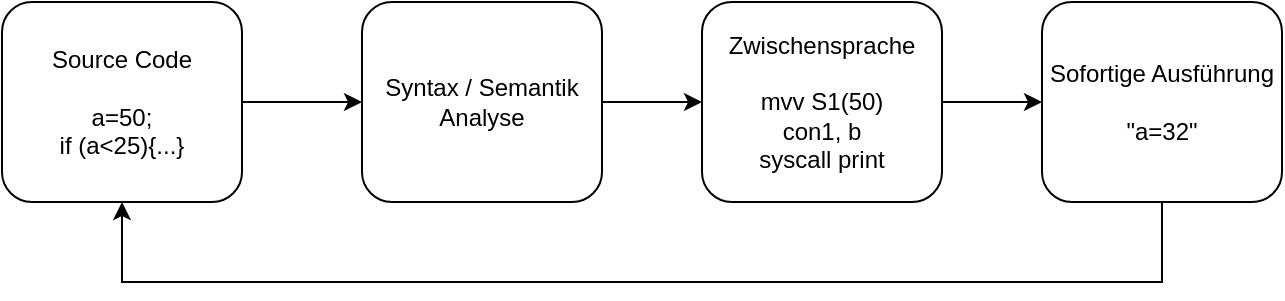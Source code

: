 <mxfile version="24.8.1">
  <diagram name="Seite-1" id="kwnuvQKQoLL2j6WmcA50">
    <mxGraphModel dx="2074" dy="1310" grid="1" gridSize="10" guides="1" tooltips="1" connect="1" arrows="1" fold="1" page="1" pageScale="1" pageWidth="827" pageHeight="1169" math="0" shadow="0">
      <root>
        <mxCell id="0" />
        <mxCell id="1" parent="0" />
        <mxCell id="pj36KuEjwh2B7K8vbpFQ-5" style="edgeStyle=orthogonalEdgeStyle;rounded=0;orthogonalLoop=1;jettySize=auto;html=1;" edge="1" parent="1" source="pj36KuEjwh2B7K8vbpFQ-1" target="pj36KuEjwh2B7K8vbpFQ-2">
          <mxGeometry relative="1" as="geometry" />
        </mxCell>
        <mxCell id="pj36KuEjwh2B7K8vbpFQ-1" value="&lt;div&gt;Source Code&lt;/div&gt;&lt;div&gt;&lt;br&gt;&lt;/div&gt;&lt;div&gt;a=50;&lt;/div&gt;&lt;div&gt;if (a&amp;lt;25){...}&lt;br&gt;&lt;/div&gt;" style="rounded=1;whiteSpace=wrap;html=1;" vertex="1" parent="1">
          <mxGeometry x="40" y="270" width="120" height="100" as="geometry" />
        </mxCell>
        <mxCell id="pj36KuEjwh2B7K8vbpFQ-6" style="edgeStyle=orthogonalEdgeStyle;rounded=0;orthogonalLoop=1;jettySize=auto;html=1;" edge="1" parent="1" source="pj36KuEjwh2B7K8vbpFQ-2" target="pj36KuEjwh2B7K8vbpFQ-3">
          <mxGeometry relative="1" as="geometry" />
        </mxCell>
        <mxCell id="pj36KuEjwh2B7K8vbpFQ-2" value="&lt;div&gt;Syntax / Semantik&lt;/div&gt;&lt;div&gt;Analyse&lt;/div&gt;" style="rounded=1;whiteSpace=wrap;html=1;" vertex="1" parent="1">
          <mxGeometry x="220" y="270" width="120" height="100" as="geometry" />
        </mxCell>
        <mxCell id="pj36KuEjwh2B7K8vbpFQ-7" style="edgeStyle=orthogonalEdgeStyle;rounded=0;orthogonalLoop=1;jettySize=auto;html=1;" edge="1" parent="1" source="pj36KuEjwh2B7K8vbpFQ-3" target="pj36KuEjwh2B7K8vbpFQ-4">
          <mxGeometry relative="1" as="geometry" />
        </mxCell>
        <mxCell id="pj36KuEjwh2B7K8vbpFQ-3" value="Zwischensprache&lt;div&gt;&lt;br&gt;&lt;/div&gt;&lt;div&gt;mvv S1(50)&lt;/div&gt;&lt;div&gt;con1, b&lt;br&gt;&lt;/div&gt;&lt;div&gt;syscall print&lt;br&gt;&lt;/div&gt;" style="rounded=1;whiteSpace=wrap;html=1;" vertex="1" parent="1">
          <mxGeometry x="390" y="270" width="120" height="100" as="geometry" />
        </mxCell>
        <mxCell id="pj36KuEjwh2B7K8vbpFQ-8" style="edgeStyle=orthogonalEdgeStyle;rounded=0;orthogonalLoop=1;jettySize=auto;html=1;entryX=0.5;entryY=1;entryDx=0;entryDy=0;" edge="1" parent="1" source="pj36KuEjwh2B7K8vbpFQ-4" target="pj36KuEjwh2B7K8vbpFQ-1">
          <mxGeometry relative="1" as="geometry">
            <Array as="points">
              <mxPoint x="620" y="410" />
              <mxPoint x="100" y="410" />
            </Array>
          </mxGeometry>
        </mxCell>
        <mxCell id="pj36KuEjwh2B7K8vbpFQ-4" value="Sofortige Ausführung&lt;br&gt;&lt;div&gt;&lt;br&gt;&lt;/div&gt;&lt;div&gt;&quot;a=32&quot;&lt;br&gt;&lt;/div&gt;" style="rounded=1;whiteSpace=wrap;html=1;" vertex="1" parent="1">
          <mxGeometry x="560" y="270" width="120" height="100" as="geometry" />
        </mxCell>
      </root>
    </mxGraphModel>
  </diagram>
</mxfile>
